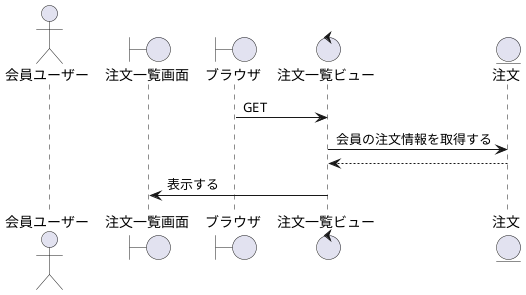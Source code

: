 @startuml rireki
actor "会員ユーザー" as act
boundary "注文一覧画面" as tib
boundary "ブラウザ" as brz
control "注文一覧ビュー" as tiv
' entity "商品" as product
entity "注文" as order

brz -> tiv: GET
' tiv -> product: 商品情報を取得する
' tiv <-- product
tiv -> order: 会員の注文情報を取得する
tiv <-- order
tib <- tiv: 表示する

@enduml